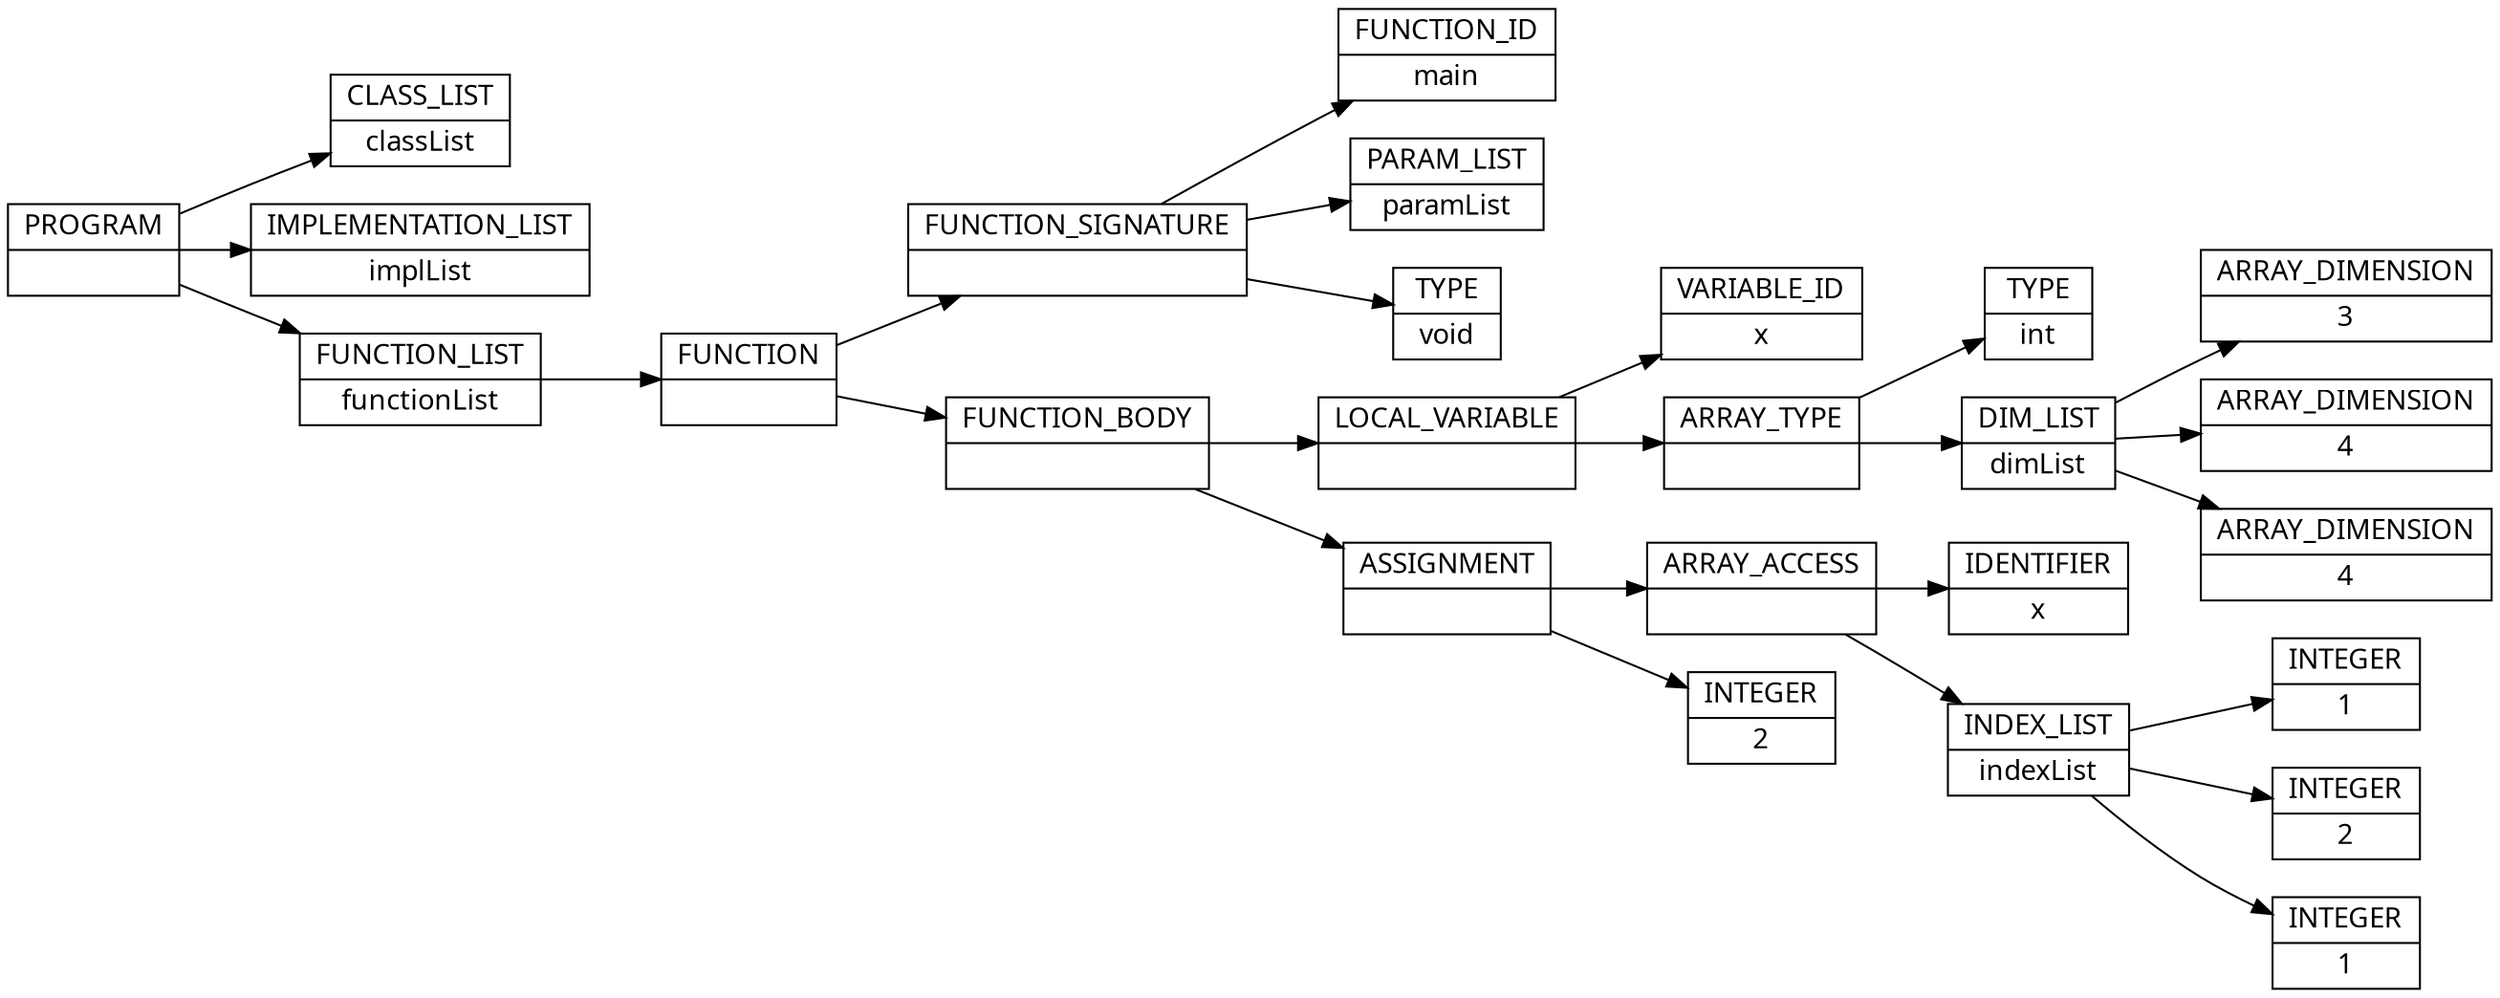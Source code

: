 digraph AST {
  node [shape=record];
    node [fontname=Sans];charset="UTF-8" splines=true splines=spline rankdir =LR
  node3 [label="PROGRAM |  "];
  node0 [label="CLASS_LIST | classList "];
  node1 [label="IMPLEMENTATION_LIST | implList "];
  node2 [label="FUNCTION_LIST | functionList "];
  node26 [label="FUNCTION |  "];
  node7 [label="FUNCTION_SIGNATURE |  "];
  node4 [label="FUNCTION_ID | main "];
  node5 [label="PARAM_LIST | paramList "];
  node6 [label="TYPE | void "];
  node8 [label="FUNCTION_BODY |  "];
  node16 [label="LOCAL_VARIABLE |  "];
  node9 [label="VARIABLE_ID | x "];
  node15 [label="ARRAY_TYPE |  "];
  node10 [label="TYPE | int "];
  node14 [label="DIM_LIST | dimList "];
  node13 [label="ARRAY_DIMENSION | 3 "];
  node12 [label="ARRAY_DIMENSION | 4 "];
  node11 [label="ARRAY_DIMENSION | 4 "];
  node25 [label="ASSIGNMENT |  "];
  node22 [label="ARRAY_ACCESS |  "];
  node17 [label="IDENTIFIER | x "];
  node21 [label="INDEX_LIST | indexList "];
  node20 [label="INTEGER | 1 "];
  node19 [label="INTEGER | 2 "];
  node18 [label="INTEGER | 1 "];
  node24 [label="INTEGER | 2 "];
  node3 -> node0;
  node3 -> node1;
  node3 -> node2;
  node2 -> node26;
  node26 -> node7;
  node7 -> node4;
  node7 -> node5;
  node7 -> node6;
  node26 -> node8;
  node8 -> node16;
  node16 -> node9;
  node16 -> node15;
  node15 -> node10;
  node15 -> node14;
  node14 -> node13;
  node14 -> node12;
  node14 -> node11;
  node8 -> node25;
  node25 -> node22;
  node22 -> node17;
  node22 -> node21;
  node21 -> node20;
  node21 -> node19;
  node21 -> node18;
  node25 -> node24;
}
